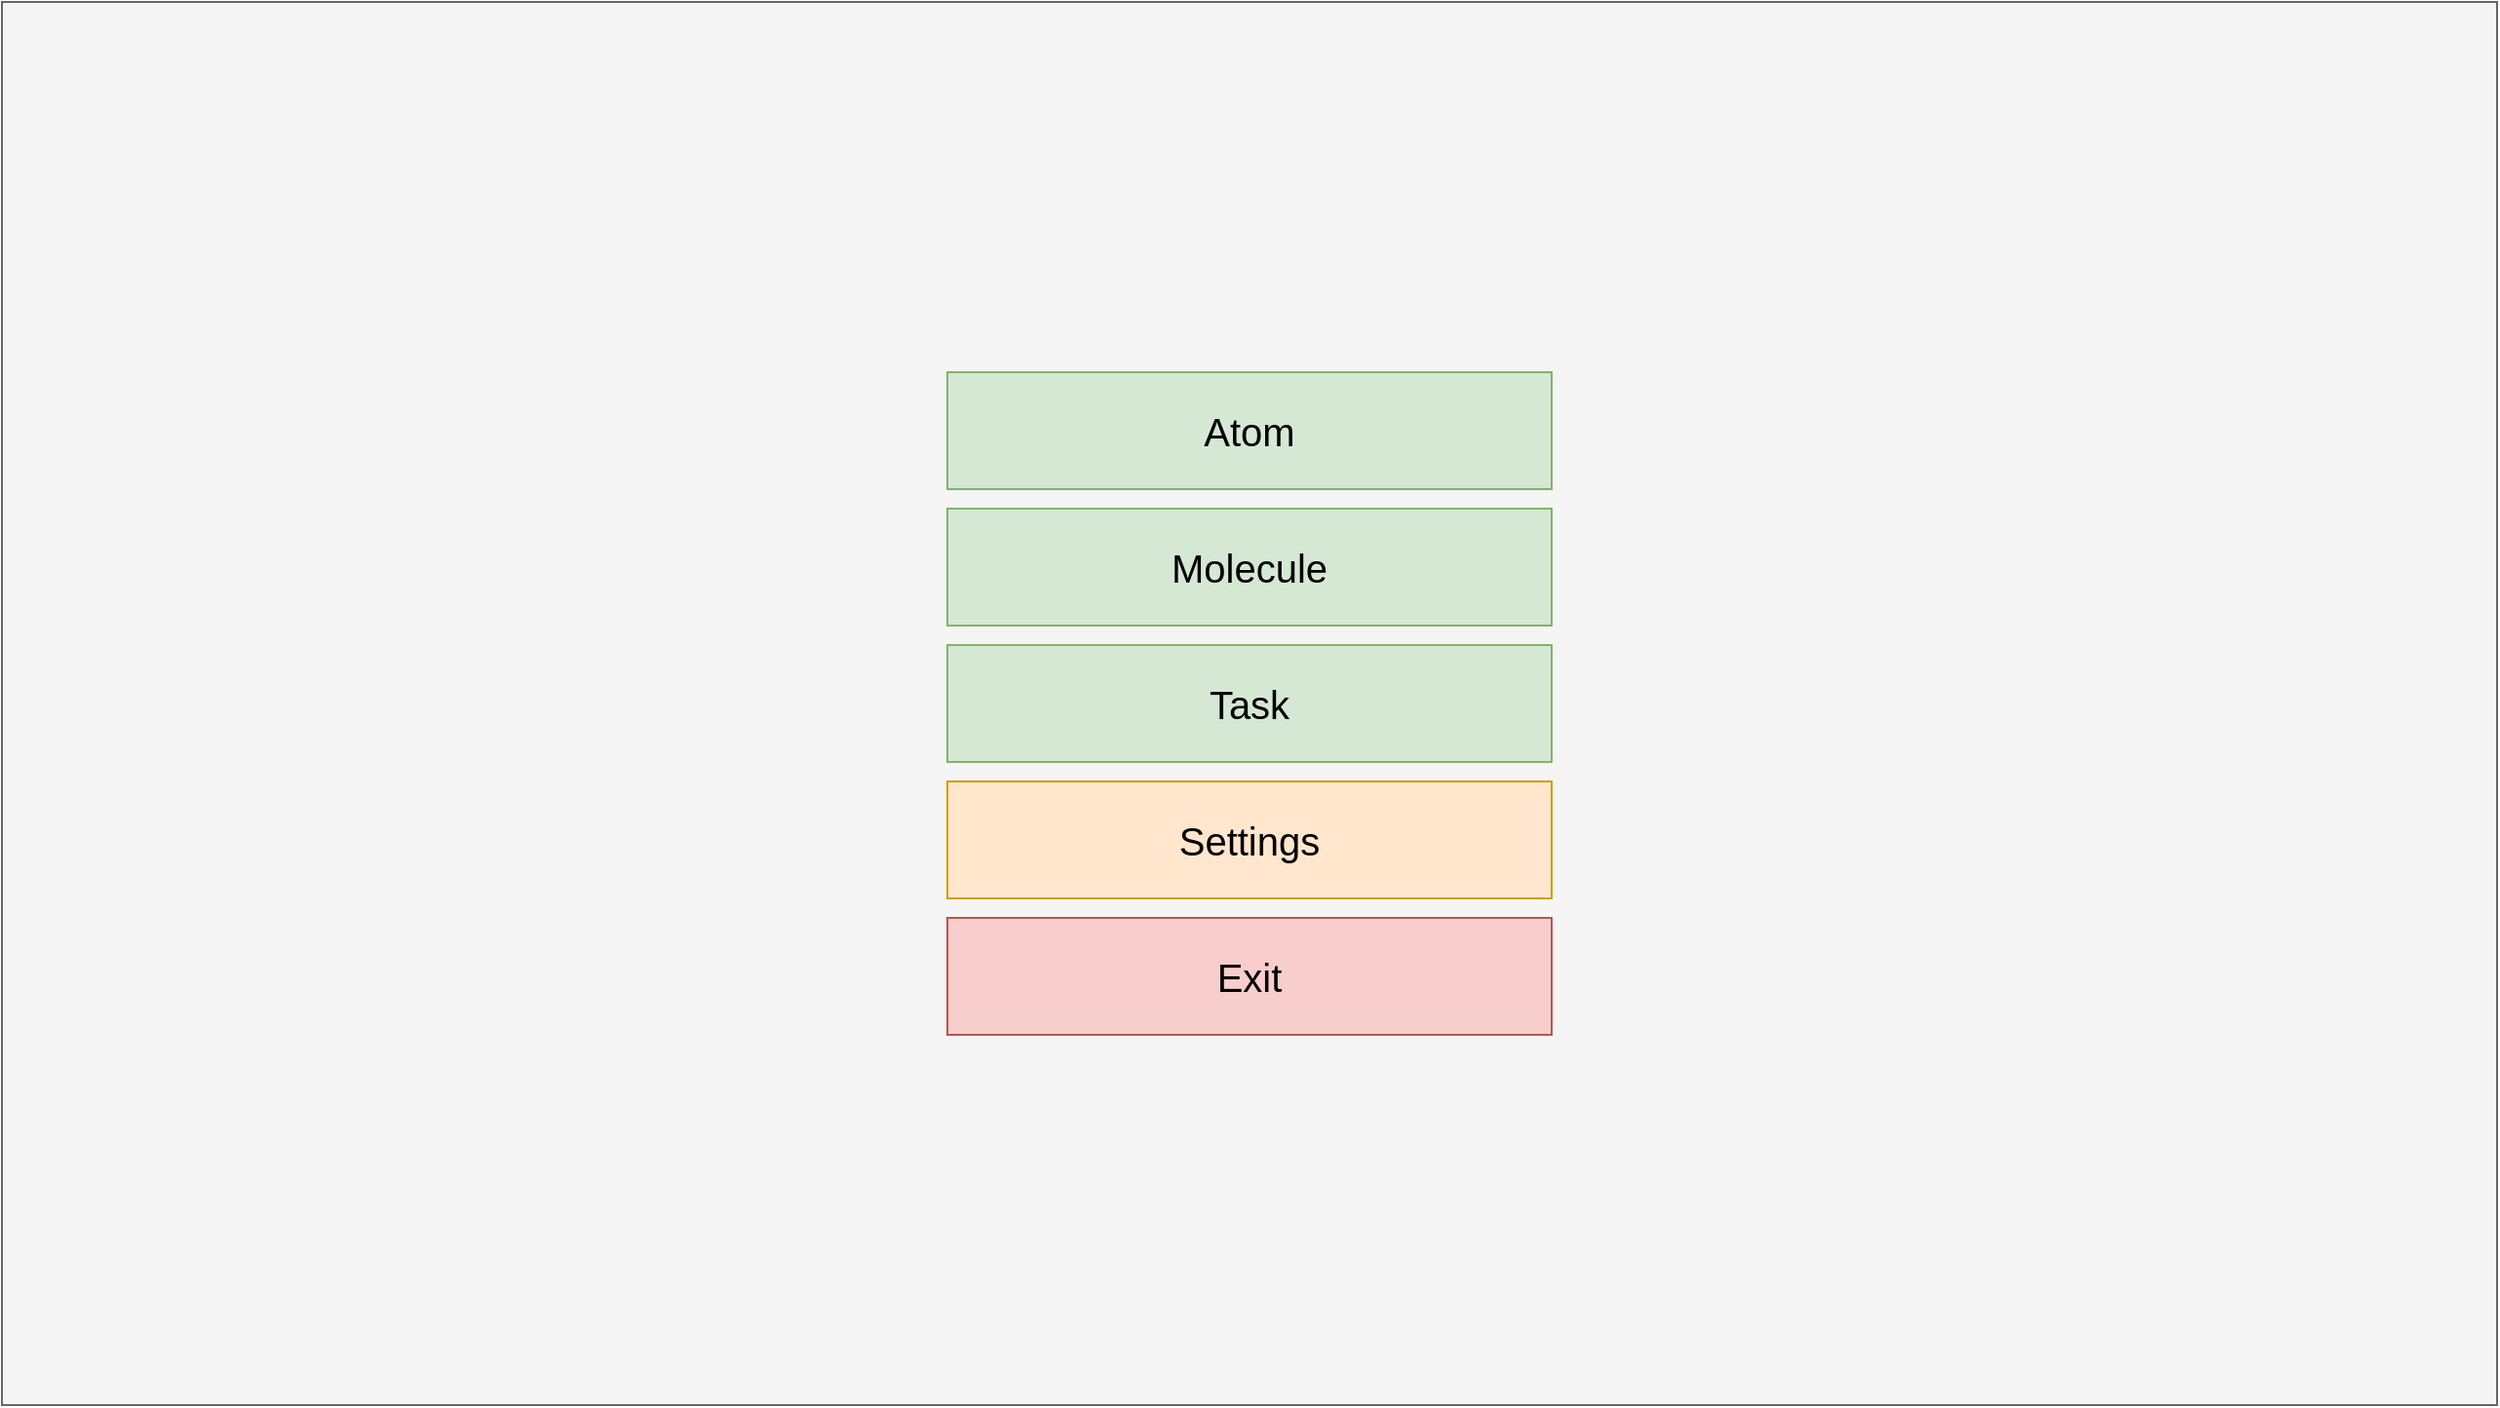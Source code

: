 <mxfile version="14.9.6" type="device" pages="3"><diagram id="aTTTwCRw97Bjb8mttQfV" name="Main Menu"><mxGraphModel dx="2370" dy="1370" grid="1" gridSize="10" guides="1" tooltips="1" connect="1" arrows="1" fold="1" page="1" pageScale="1" pageWidth="827" pageHeight="1169" math="0" shadow="0"><root><mxCell id="h6vNXRvU_lUcJKO6HBVr-0"/><mxCell id="h6vNXRvU_lUcJKO6HBVr-1" parent="h6vNXRvU_lUcJKO6HBVr-0"/><mxCell id="r8Q4t7eB3kEz-eiqRjNz-0" value="" style="rounded=0;whiteSpace=wrap;html=1;fillColor=#f5f5f5;strokeColor=#666666;fontColor=#333333;" vertex="1" parent="h6vNXRvU_lUcJKO6HBVr-1"><mxGeometry width="1280" height="720" as="geometry"/></mxCell><mxCell id="LWoVuzXa_Tav4jkvRTKI-0" value="Atom" style="rounded=0;whiteSpace=wrap;html=1;fontSize=20;fillColor=#d5e8d4;strokeColor=#82b366;" vertex="1" parent="h6vNXRvU_lUcJKO6HBVr-1"><mxGeometry x="485" y="190" width="310" height="60" as="geometry"/></mxCell><mxCell id="LWoVuzXa_Tav4jkvRTKI-1" value="Molecule" style="rounded=0;whiteSpace=wrap;html=1;fontSize=20;fillColor=#d5e8d4;strokeColor=#82b366;" vertex="1" parent="h6vNXRvU_lUcJKO6HBVr-1"><mxGeometry x="485" y="260" width="310" height="60" as="geometry"/></mxCell><mxCell id="LWoVuzXa_Tav4jkvRTKI-2" value="Exit" style="rounded=0;whiteSpace=wrap;html=1;fontSize=20;fillColor=#f8cecc;strokeColor=#b85450;" vertex="1" parent="h6vNXRvU_lUcJKO6HBVr-1"><mxGeometry x="485" y="470" width="310" height="60" as="geometry"/></mxCell><mxCell id="LWoVuzXa_Tav4jkvRTKI-3" value="Settings" style="rounded=0;whiteSpace=wrap;html=1;fontSize=20;fillColor=#ffe6cc;strokeColor=#d79b00;" vertex="1" parent="h6vNXRvU_lUcJKO6HBVr-1"><mxGeometry x="485" y="400" width="310" height="60" as="geometry"/></mxCell><mxCell id="LWoVuzXa_Tav4jkvRTKI-4" value="Task" style="rounded=0;whiteSpace=wrap;html=1;fontSize=20;fillColor=#d5e8d4;strokeColor=#82b366;" vertex="1" parent="h6vNXRvU_lUcJKO6HBVr-1"><mxGeometry x="485" y="330" width="310" height="60" as="geometry"/></mxCell></root></mxGraphModel></diagram><diagram id="X9KdGt2Kt5zZYoL6adTJ" name="Atom"><mxGraphModel dx="4063" dy="2349" grid="1" gridSize="10" guides="1" tooltips="1" connect="1" arrows="1" fold="1" page="1" pageScale="1" pageWidth="827" pageHeight="1169" math="0" shadow="0"><root><mxCell id="0"/><mxCell id="1" parent="0"/><mxCell id="KBzt0wvEsw7mlldyGjZP-1" value="" style="rounded=0;whiteSpace=wrap;html=1;fillColor=#fff2cc;strokeColor=#d6b656;" vertex="1" parent="1"><mxGeometry width="1280" height="720" as="geometry"/></mxCell><mxCell id="KBzt0wvEsw7mlldyGjZP-2" value="" style="rounded=0;whiteSpace=wrap;html=1;" vertex="1" parent="1"><mxGeometry x="20" y="20" width="1240" height="60" as="geometry"/></mxCell><mxCell id="KBzt0wvEsw7mlldyGjZP-6" value="Exit" style="rounded=0;whiteSpace=wrap;html=1;fontSize=20;fillColor=#f8cecc;strokeColor=#b85450;" vertex="1" parent="1"><mxGeometry x="630" y="20" width="630" height="60" as="geometry"/></mxCell><mxCell id="KBzt0wvEsw7mlldyGjZP-7" value="Atom 1" style="rounded=0;whiteSpace=wrap;html=1;fontSize=20;fillColor=#d5e8d4;strokeColor=#82b366;" vertex="1" parent="1"><mxGeometry x="20" y="20" width="610" height="60" as="geometry"/></mxCell><mxCell id="KBzt0wvEsw7mlldyGjZP-11" value="Info Atom 1" style="rounded=0;whiteSpace=wrap;html=1;fontSize=36;" vertex="1" parent="1"><mxGeometry x="950" y="120" width="310" height="580" as="geometry"/></mxCell><mxCell id="KBzt0wvEsw7mlldyGjZP-12" value="X" style="rounded=0;whiteSpace=wrap;html=1;fontSize=36;" vertex="1" parent="1"><mxGeometry x="1220" y="120" width="40" height="40" as="geometry"/></mxCell><mxCell id="r4wwxwwc25QFHF1rxfoD-12" value="In the main area (orange) we show the scene (camera of the device)&lt;br style=&quot;font-size: 24px;&quot;&gt;&lt;br style=&quot;font-size: 24px;&quot;&gt;In that scene atoms appear ontop of ImageTargets (each atom has its own Imagetarget)&lt;br style=&quot;font-size: 24px;&quot;&gt;&lt;br style=&quot;font-size: 24px;&quot;&gt;Each atom in the scene spawns a new option in the Atom - Dropdown&lt;br style=&quot;font-size: 24px;&quot;&gt;&lt;br style=&quot;font-size: 24px;&quot;&gt;With the Dropdown the Info Sheet can be shown (for the atom selected)&lt;br style=&quot;font-size: 24px;&quot;&gt;&amp;nbsp;" style="text;html=1;strokeColor=none;fillColor=none;align=center;verticalAlign=middle;whiteSpace=wrap;rounded=0;fontSize=24;" vertex="1" parent="1"><mxGeometry y="720" width="1280" height="430" as="geometry"/></mxCell></root></mxGraphModel></diagram><diagram id="6aZCyICWrakHGTiht584" name="Molecule"><mxGraphModel dx="4063" dy="2349" grid="1" gridSize="10" guides="1" tooltips="1" connect="1" arrows="1" fold="1" page="1" pageScale="1" pageWidth="827" pageHeight="1169" math="0" shadow="0"><root><mxCell id="AX61_SDIl6HQZRt9wX_O-0"/><mxCell id="AX61_SDIl6HQZRt9wX_O-1" parent="AX61_SDIl6HQZRt9wX_O-0"/><mxCell id="c3NZoO9LlTMH21peHNNZ-0" value="" style="rounded=0;whiteSpace=wrap;html=1;fillColor=#fff2cc;strokeColor=#d6b656;" vertex="1" parent="AX61_SDIl6HQZRt9wX_O-1"><mxGeometry y="60" width="1280" height="720" as="geometry"/></mxCell><mxCell id="c3NZoO9LlTMH21peHNNZ-1" value="" style="rounded=0;whiteSpace=wrap;html=1;" vertex="1" parent="AX61_SDIl6HQZRt9wX_O-1"><mxGeometry x="20" y="80" width="1240" height="60" as="geometry"/></mxCell><mxCell id="c3NZoO9LlTMH21peHNNZ-2" value="Exit" style="rounded=0;whiteSpace=wrap;html=1;fontSize=20;fillColor=#f8cecc;strokeColor=#b85450;" vertex="1" parent="AX61_SDIl6HQZRt9wX_O-1"><mxGeometry x="640" y="80" width="620" height="60" as="geometry"/></mxCell><mxCell id="c3NZoO9LlTMH21peHNNZ-16" value="Spawn" style="rounded=0;whiteSpace=wrap;html=1;fontSize=20;fillColor=#d5e8d4;strokeColor=#82b366;" vertex="1" parent="AX61_SDIl6HQZRt9wX_O-1"><mxGeometry x="20" y="80" width="620" height="60" as="geometry"/></mxCell><mxCell id="bf5mlFhUcWptO2cXXiqb-3" value="" style="rounded=0;whiteSpace=wrap;html=1;fillColor=#fff2cc;strokeColor=#d6b656;" vertex="1" parent="AX61_SDIl6HQZRt9wX_O-1"><mxGeometry x="1360" y="60" width="1280" height="720" as="geometry"/></mxCell><mxCell id="bf5mlFhUcWptO2cXXiqb-4" value="" style="rounded=0;whiteSpace=wrap;html=1;" vertex="1" parent="AX61_SDIl6HQZRt9wX_O-1"><mxGeometry x="1380" y="80" width="1240" height="60" as="geometry"/></mxCell><mxCell id="bf5mlFhUcWptO2cXXiqb-5" value="Destroy Molecule" style="rounded=0;whiteSpace=wrap;html=1;fontSize=20;fillColor=#f8cecc;strokeColor=#b85450;" vertex="1" parent="AX61_SDIl6HQZRt9wX_O-1"><mxGeometry x="2000" y="80" width="620" height="60" as="geometry"/></mxCell><mxCell id="bf5mlFhUcWptO2cXXiqb-6" value="Info&lt;br&gt;Molecule" style="rounded=0;whiteSpace=wrap;html=1;fontSize=36;" vertex="1" parent="AX61_SDIl6HQZRt9wX_O-1"><mxGeometry x="2310" y="180" width="310" height="580" as="geometry"/></mxCell><mxCell id="bf5mlFhUcWptO2cXXiqb-7" value="X" style="rounded=0;whiteSpace=wrap;html=1;fontSize=36;" vertex="1" parent="AX61_SDIl6HQZRt9wX_O-1"><mxGeometry x="2580" y="180" width="40" height="40" as="geometry"/></mxCell><mxCell id="bf5mlFhUcWptO2cXXiqb-8" value="Toggle Cheatsheet" style="rounded=0;whiteSpace=wrap;html=1;fontSize=20;fillColor=#d5e8d4;strokeColor=#82b366;" vertex="1" parent="AX61_SDIl6HQZRt9wX_O-1"><mxGeometry x="1380" y="80" width="620" height="60" as="geometry"/></mxCell><mxCell id="bf5mlFhUcWptO2cXXiqb-12" value="Idle" style="text;html=1;align=center;verticalAlign=middle;resizable=0;points=[];autosize=1;strokeColor=none;fontSize=36;" vertex="1" parent="AX61_SDIl6HQZRt9wX_O-1"><mxGeometry x="600" width="70" height="50" as="geometry"/></mxCell><mxCell id="bf5mlFhUcWptO2cXXiqb-13" value="&lt;span style=&quot;color: rgb(0, 0, 0); font-family: helvetica; font-size: 24px; font-style: normal; font-weight: 400; letter-spacing: normal; text-indent: 0px; text-transform: none; word-spacing: 0px; background-color: rgb(248, 249, 250); display: inline; float: none;&quot;&gt;In the main area (orange) we show the scene (camera of the device)&lt;/span&gt;&lt;br style=&quot;color: rgb(0, 0, 0); font-family: helvetica; font-size: 24px; font-style: normal; font-weight: 400; letter-spacing: normal; text-indent: 0px; text-transform: none; word-spacing: 0px; background-color: rgb(248, 249, 250);&quot;&gt;&lt;br style=&quot;color: rgb(0, 0, 0); font-family: helvetica; font-size: 24px; font-style: normal; font-weight: 400; letter-spacing: normal; text-indent: 0px; text-transform: none; word-spacing: 0px; background-color: rgb(248, 249, 250);&quot;&gt;&lt;span style=&quot;color: rgb(0, 0, 0); font-family: helvetica; font-size: 24px; font-style: normal; font-weight: 400; letter-spacing: normal; text-indent: 0px; text-transform: none; word-spacing: 0px; background-color: rgb(248, 249, 250); display: inline; float: none;&quot;&gt;In that scene atoms appear ontop of ImageTargets (each atom has its own Imagetarget)&lt;br style=&quot;font-size: 24px;&quot;&gt;&lt;br style=&quot;font-size: 24px;&quot;&gt;If a molecule can be created (Spawn - Imagetarget, Right Combination of Atoms) - it appears in the Spawn - Dropdown&lt;br style=&quot;font-size: 24px;&quot;&gt;&lt;br style=&quot;font-size: 24px;&quot;&gt;With a click on the dropdown-option the molecule spawns on the spawn-imagetarget&lt;br style=&quot;font-size: 24px;&quot;&gt;&lt;br style=&quot;font-size: 24px;&quot;&gt;The atoms used to create the molecule disappear and the imagetargets can be removed&lt;br style=&quot;font-size: 24px;&quot;&gt;&lt;br style=&quot;font-size: 24px;&quot;&gt;If a molecule is spawned - the UI Changes to molecule view&lt;br style=&quot;font-size: 24px;&quot;&gt;&lt;/span&gt;" style="text;whiteSpace=wrap;html=1;fontSize=24;align=center;verticalAlign=middle;" vertex="1" parent="AX61_SDIl6HQZRt9wX_O-1"><mxGeometry y="780" width="1280" height="370" as="geometry"/></mxCell><mxCell id="fU0vOadrnsiaxEmKpts8-2" value="Molecule View" style="text;html=1;align=center;verticalAlign=middle;resizable=0;points=[];autosize=1;strokeColor=none;fontSize=36;" vertex="1" parent="AX61_SDIl6HQZRt9wX_O-1"><mxGeometry x="1875" width="250" height="50" as="geometry"/></mxCell></root></mxGraphModel></diagram></mxfile>
